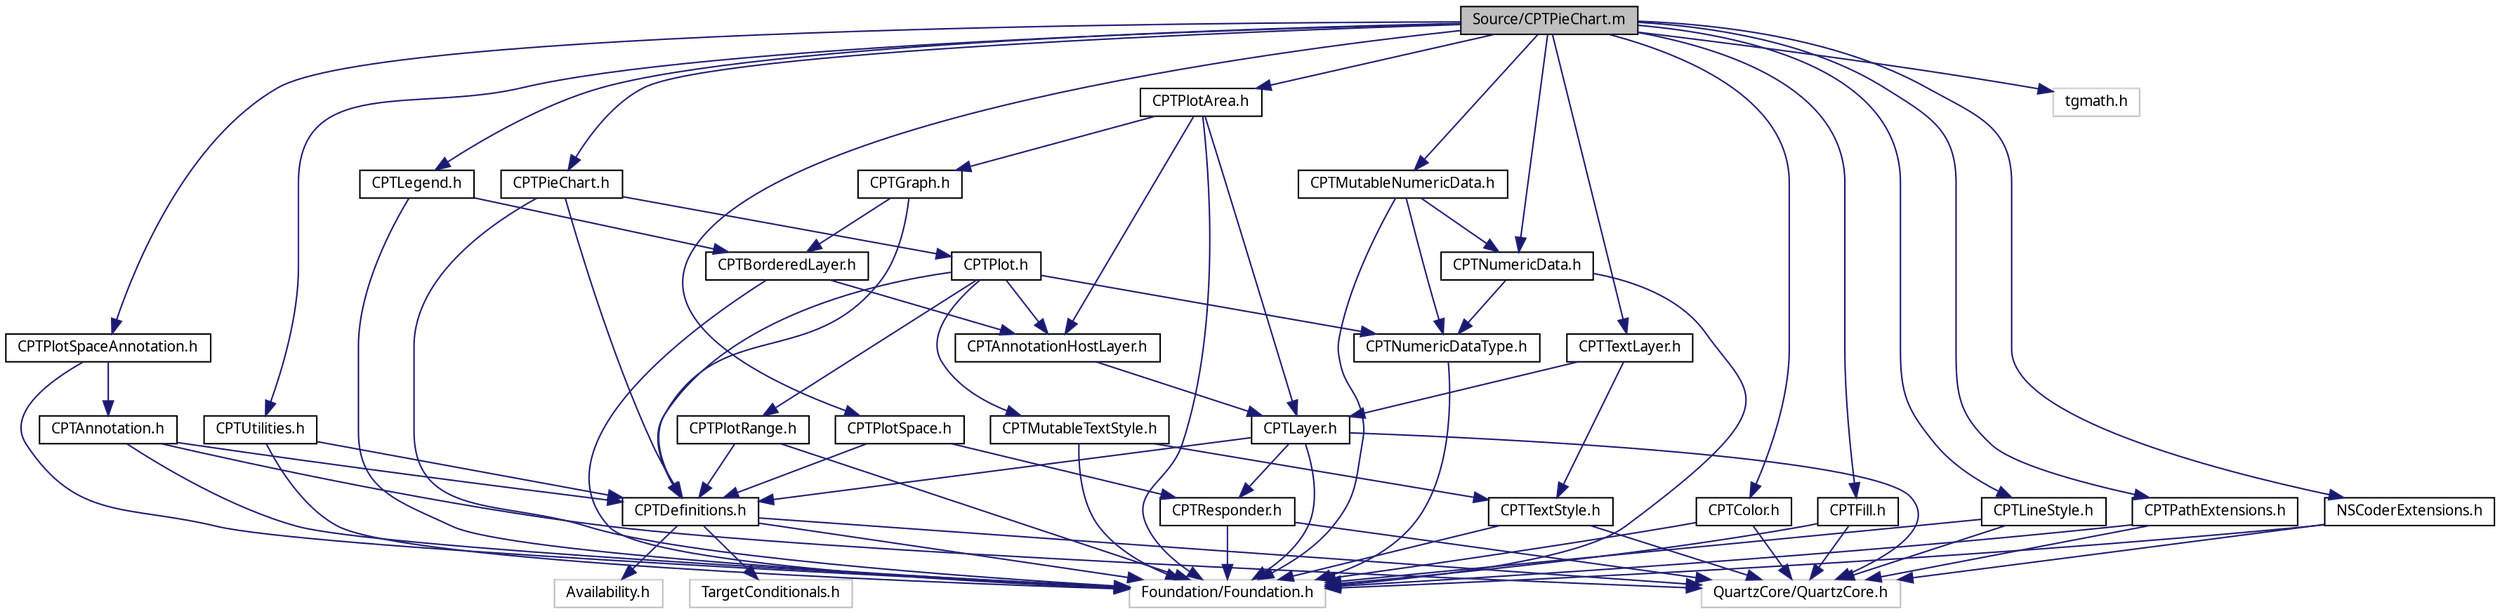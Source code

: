 digraph G
{
  bgcolor="transparent";
  edge [fontname="Lucinda Grande",fontsize="10",labelfontname="Lucinda Grande",labelfontsize="10"];
  node [fontname="Lucinda Grande",fontsize="10",shape=record];
  Node1 [label="Source/CPTPieChart.m",height=0.2,width=0.4,color="black", fillcolor="grey75", style="filled" fontcolor="black"];
  Node1 -> Node2 [color="midnightblue",fontsize="10",style="solid",fontname="Lucinda Grande"];
  Node2 [label="CPTPieChart.h",height=0.2,width=0.4,color="black",URL="$_c_p_t_pie_chart_8h.html"];
  Node2 -> Node3 [color="midnightblue",fontsize="10",style="solid",fontname="Lucinda Grande"];
  Node3 [label="CPTDefinitions.h",height=0.2,width=0.4,color="black",URL="$_c_p_t_definitions_8h.html"];
  Node3 -> Node4 [color="midnightblue",fontsize="10",style="solid",fontname="Lucinda Grande"];
  Node4 [label="QuartzCore/QuartzCore.h",height=0.2,width=0.4,color="grey75"];
  Node3 -> Node5 [color="midnightblue",fontsize="10",style="solid",fontname="Lucinda Grande"];
  Node5 [label="Availability.h",height=0.2,width=0.4,color="grey75"];
  Node3 -> Node6 [color="midnightblue",fontsize="10",style="solid",fontname="Lucinda Grande"];
  Node6 [label="TargetConditionals.h",height=0.2,width=0.4,color="grey75"];
  Node3 -> Node7 [color="midnightblue",fontsize="10",style="solid",fontname="Lucinda Grande"];
  Node7 [label="Foundation/Foundation.h",height=0.2,width=0.4,color="grey75"];
  Node2 -> Node8 [color="midnightblue",fontsize="10",style="solid",fontname="Lucinda Grande"];
  Node8 [label="CPTPlot.h",height=0.2,width=0.4,color="black",URL="$_c_p_t_plot_8h.html"];
  Node8 -> Node3 [color="midnightblue",fontsize="10",style="solid",fontname="Lucinda Grande"];
  Node8 -> Node9 [color="midnightblue",fontsize="10",style="solid",fontname="Lucinda Grande"];
  Node9 [label="CPTMutableTextStyle.h",height=0.2,width=0.4,color="black",URL="$_c_p_t_mutable_text_style_8h.html"];
  Node9 -> Node7 [color="midnightblue",fontsize="10",style="solid",fontname="Lucinda Grande"];
  Node9 -> Node10 [color="midnightblue",fontsize="10",style="solid",fontname="Lucinda Grande"];
  Node10 [label="CPTTextStyle.h",height=0.2,width=0.4,color="black",URL="$_c_p_t_text_style_8h.html"];
  Node10 -> Node4 [color="midnightblue",fontsize="10",style="solid",fontname="Lucinda Grande"];
  Node10 -> Node7 [color="midnightblue",fontsize="10",style="solid",fontname="Lucinda Grande"];
  Node8 -> Node11 [color="midnightblue",fontsize="10",style="solid",fontname="Lucinda Grande"];
  Node11 [label="CPTNumericDataType.h",height=0.2,width=0.4,color="black",URL="$_c_p_t_numeric_data_type_8h.html"];
  Node11 -> Node7 [color="midnightblue",fontsize="10",style="solid",fontname="Lucinda Grande"];
  Node8 -> Node12 [color="midnightblue",fontsize="10",style="solid",fontname="Lucinda Grande"];
  Node12 [label="CPTPlotRange.h",height=0.2,width=0.4,color="black",URL="$_c_p_t_plot_range_8h.html"];
  Node12 -> Node7 [color="midnightblue",fontsize="10",style="solid",fontname="Lucinda Grande"];
  Node12 -> Node3 [color="midnightblue",fontsize="10",style="solid",fontname="Lucinda Grande"];
  Node8 -> Node13 [color="midnightblue",fontsize="10",style="solid",fontname="Lucinda Grande"];
  Node13 [label="CPTAnnotationHostLayer.h",height=0.2,width=0.4,color="black",URL="$_c_p_t_annotation_host_layer_8h.html"];
  Node13 -> Node14 [color="midnightblue",fontsize="10",style="solid",fontname="Lucinda Grande"];
  Node14 [label="CPTLayer.h",height=0.2,width=0.4,color="black",URL="$_c_p_t_layer_8h.html"];
  Node14 -> Node15 [color="midnightblue",fontsize="10",style="solid",fontname="Lucinda Grande"];
  Node15 [label="CPTResponder.h",height=0.2,width=0.4,color="black",URL="$_c_p_t_responder_8h.html"];
  Node15 -> Node4 [color="midnightblue",fontsize="10",style="solid",fontname="Lucinda Grande"];
  Node15 -> Node7 [color="midnightblue",fontsize="10",style="solid",fontname="Lucinda Grande"];
  Node14 -> Node7 [color="midnightblue",fontsize="10",style="solid",fontname="Lucinda Grande"];
  Node14 -> Node4 [color="midnightblue",fontsize="10",style="solid",fontname="Lucinda Grande"];
  Node14 -> Node3 [color="midnightblue",fontsize="10",style="solid",fontname="Lucinda Grande"];
  Node2 -> Node7 [color="midnightblue",fontsize="10",style="solid",fontname="Lucinda Grande"];
  Node1 -> Node16 [color="midnightblue",fontsize="10",style="solid",fontname="Lucinda Grande"];
  Node16 [label="CPTColor.h",height=0.2,width=0.4,color="black",URL="$_c_p_t_color_8h.html"];
  Node16 -> Node4 [color="midnightblue",fontsize="10",style="solid",fontname="Lucinda Grande"];
  Node16 -> Node7 [color="midnightblue",fontsize="10",style="solid",fontname="Lucinda Grande"];
  Node1 -> Node17 [color="midnightblue",fontsize="10",style="solid",fontname="Lucinda Grande"];
  Node17 [label="CPTFill.h",height=0.2,width=0.4,color="black",URL="$_c_p_t_fill_8h.html"];
  Node17 -> Node4 [color="midnightblue",fontsize="10",style="solid",fontname="Lucinda Grande"];
  Node17 -> Node7 [color="midnightblue",fontsize="10",style="solid",fontname="Lucinda Grande"];
  Node1 -> Node18 [color="midnightblue",fontsize="10",style="solid",fontname="Lucinda Grande"];
  Node18 [label="CPTLegend.h",height=0.2,width=0.4,color="black",URL="$_c_p_t_legend_8h.html"];
  Node18 -> Node7 [color="midnightblue",fontsize="10",style="solid",fontname="Lucinda Grande"];
  Node18 -> Node19 [color="midnightblue",fontsize="10",style="solid",fontname="Lucinda Grande"];
  Node19 [label="CPTBorderedLayer.h",height=0.2,width=0.4,color="black",URL="$_c_p_t_bordered_layer_8h.html"];
  Node19 -> Node7 [color="midnightblue",fontsize="10",style="solid",fontname="Lucinda Grande"];
  Node19 -> Node13 [color="midnightblue",fontsize="10",style="solid",fontname="Lucinda Grande"];
  Node1 -> Node20 [color="midnightblue",fontsize="10",style="solid",fontname="Lucinda Grande"];
  Node20 [label="CPTLineStyle.h",height=0.2,width=0.4,color="black",URL="$_c_p_t_line_style_8h.html"];
  Node20 -> Node4 [color="midnightblue",fontsize="10",style="solid",fontname="Lucinda Grande"];
  Node20 -> Node7 [color="midnightblue",fontsize="10",style="solid",fontname="Lucinda Grande"];
  Node1 -> Node21 [color="midnightblue",fontsize="10",style="solid",fontname="Lucinda Grande"];
  Node21 [label="CPTMutableNumericData.h",height=0.2,width=0.4,color="black",URL="$_c_p_t_mutable_numeric_data_8h.html"];
  Node21 -> Node11 [color="midnightblue",fontsize="10",style="solid",fontname="Lucinda Grande"];
  Node21 -> Node7 [color="midnightblue",fontsize="10",style="solid",fontname="Lucinda Grande"];
  Node21 -> Node22 [color="midnightblue",fontsize="10",style="solid",fontname="Lucinda Grande"];
  Node22 [label="CPTNumericData.h",height=0.2,width=0.4,color="black",URL="$_c_p_t_numeric_data_8h.html"];
  Node22 -> Node7 [color="midnightblue",fontsize="10",style="solid",fontname="Lucinda Grande"];
  Node22 -> Node11 [color="midnightblue",fontsize="10",style="solid",fontname="Lucinda Grande"];
  Node1 -> Node22 [color="midnightblue",fontsize="10",style="solid",fontname="Lucinda Grande"];
  Node1 -> Node23 [color="midnightblue",fontsize="10",style="solid",fontname="Lucinda Grande"];
  Node23 [label="CPTPathExtensions.h",height=0.2,width=0.4,color="black",URL="$_c_p_t_path_extensions_8h.html"];
  Node23 -> Node4 [color="midnightblue",fontsize="10",style="solid",fontname="Lucinda Grande"];
  Node23 -> Node7 [color="midnightblue",fontsize="10",style="solid",fontname="Lucinda Grande"];
  Node1 -> Node24 [color="midnightblue",fontsize="10",style="solid",fontname="Lucinda Grande"];
  Node24 [label="CPTPlotArea.h",height=0.2,width=0.4,color="black",URL="$_c_p_t_plot_area_8h.html"];
  Node24 -> Node25 [color="midnightblue",fontsize="10",style="solid",fontname="Lucinda Grande"];
  Node25 [label="CPTGraph.h",height=0.2,width=0.4,color="black",URL="$_c_p_t_graph_8h.html"];
  Node25 -> Node19 [color="midnightblue",fontsize="10",style="solid",fontname="Lucinda Grande"];
  Node25 -> Node3 [color="midnightblue",fontsize="10",style="solid",fontname="Lucinda Grande"];
  Node24 -> Node14 [color="midnightblue",fontsize="10",style="solid",fontname="Lucinda Grande"];
  Node24 -> Node7 [color="midnightblue",fontsize="10",style="solid",fontname="Lucinda Grande"];
  Node24 -> Node13 [color="midnightblue",fontsize="10",style="solid",fontname="Lucinda Grande"];
  Node1 -> Node26 [color="midnightblue",fontsize="10",style="solid",fontname="Lucinda Grande"];
  Node26 [label="CPTPlotSpace.h",height=0.2,width=0.4,color="black",URL="$_c_p_t_plot_space_8h.html"];
  Node26 -> Node15 [color="midnightblue",fontsize="10",style="solid",fontname="Lucinda Grande"];
  Node26 -> Node3 [color="midnightblue",fontsize="10",style="solid",fontname="Lucinda Grande"];
  Node1 -> Node27 [color="midnightblue",fontsize="10",style="solid",fontname="Lucinda Grande"];
  Node27 [label="CPTPlotSpaceAnnotation.h",height=0.2,width=0.4,color="black",URL="$_c_p_t_plot_space_annotation_8h.html"];
  Node27 -> Node7 [color="midnightblue",fontsize="10",style="solid",fontname="Lucinda Grande"];
  Node27 -> Node28 [color="midnightblue",fontsize="10",style="solid",fontname="Lucinda Grande"];
  Node28 [label="CPTAnnotation.h",height=0.2,width=0.4,color="black",URL="$_c_p_t_annotation_8h.html"];
  Node28 -> Node3 [color="midnightblue",fontsize="10",style="solid",fontname="Lucinda Grande"];
  Node28 -> Node7 [color="midnightblue",fontsize="10",style="solid",fontname="Lucinda Grande"];
  Node28 -> Node4 [color="midnightblue",fontsize="10",style="solid",fontname="Lucinda Grande"];
  Node1 -> Node29 [color="midnightblue",fontsize="10",style="solid",fontname="Lucinda Grande"];
  Node29 [label="CPTTextLayer.h",height=0.2,width=0.4,color="black",URL="$_c_p_t_text_layer_8h.html"];
  Node29 -> Node10 [color="midnightblue",fontsize="10",style="solid",fontname="Lucinda Grande"];
  Node29 -> Node14 [color="midnightblue",fontsize="10",style="solid",fontname="Lucinda Grande"];
  Node1 -> Node30 [color="midnightblue",fontsize="10",style="solid",fontname="Lucinda Grande"];
  Node30 [label="CPTUtilities.h",height=0.2,width=0.4,color="black",URL="$_c_p_t_utilities_8h.html"];
  Node30 -> Node7 [color="midnightblue",fontsize="10",style="solid",fontname="Lucinda Grande"];
  Node30 -> Node3 [color="midnightblue",fontsize="10",style="solid",fontname="Lucinda Grande"];
  Node1 -> Node31 [color="midnightblue",fontsize="10",style="solid",fontname="Lucinda Grande"];
  Node31 [label="NSCoderExtensions.h",height=0.2,width=0.4,color="black",URL="$_n_s_coder_extensions_8h.html"];
  Node31 -> Node4 [color="midnightblue",fontsize="10",style="solid",fontname="Lucinda Grande"];
  Node31 -> Node7 [color="midnightblue",fontsize="10",style="solid",fontname="Lucinda Grande"];
  Node1 -> Node32 [color="midnightblue",fontsize="10",style="solid",fontname="Lucinda Grande"];
  Node32 [label="tgmath.h",height=0.2,width=0.4,color="grey75"];
}
